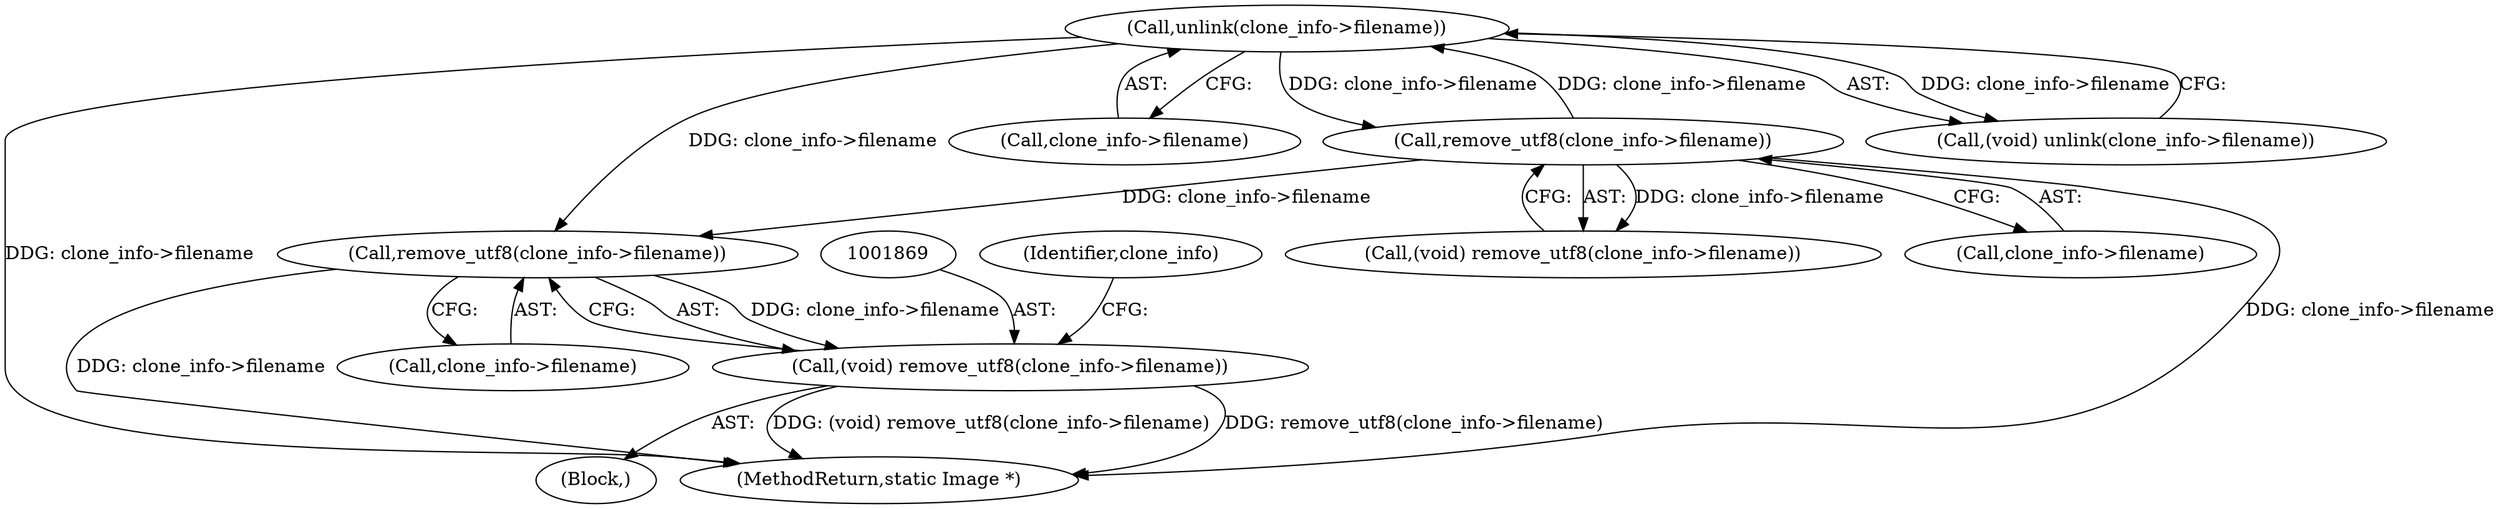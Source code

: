 digraph "0_ImageMagick_e5c063a1007506ba69e97a35effcdef944421c89@API" {
"1001870" [label="(Call,remove_utf8(clone_info->filename))"];
"1001750" [label="(Call,unlink(clone_info->filename))"];
"1001663" [label="(Call,remove_utf8(clone_info->filename))"];
"1001868" [label="(Call,(void) remove_utf8(clone_info->filename))"];
"1001751" [label="(Call,clone_info->filename)"];
"1001868" [label="(Call,(void) remove_utf8(clone_info->filename))"];
"1001910" [label="(MethodReturn,static Image *)"];
"1001750" [label="(Call,unlink(clone_info->filename))"];
"1001664" [label="(Call,clone_info->filename)"];
"1001858" [label="(Block,)"];
"1001748" [label="(Call,(void) unlink(clone_info->filename))"];
"1001871" [label="(Call,clone_info->filename)"];
"1001870" [label="(Call,remove_utf8(clone_info->filename))"];
"1001661" [label="(Call,(void) remove_utf8(clone_info->filename))"];
"1001663" [label="(Call,remove_utf8(clone_info->filename))"];
"1001875" [label="(Identifier,clone_info)"];
"1001870" -> "1001868"  [label="AST: "];
"1001870" -> "1001871"  [label="CFG: "];
"1001871" -> "1001870"  [label="AST: "];
"1001868" -> "1001870"  [label="CFG: "];
"1001870" -> "1001910"  [label="DDG: clone_info->filename"];
"1001870" -> "1001868"  [label="DDG: clone_info->filename"];
"1001750" -> "1001870"  [label="DDG: clone_info->filename"];
"1001663" -> "1001870"  [label="DDG: clone_info->filename"];
"1001750" -> "1001748"  [label="AST: "];
"1001750" -> "1001751"  [label="CFG: "];
"1001751" -> "1001750"  [label="AST: "];
"1001748" -> "1001750"  [label="CFG: "];
"1001750" -> "1001910"  [label="DDG: clone_info->filename"];
"1001750" -> "1001663"  [label="DDG: clone_info->filename"];
"1001750" -> "1001748"  [label="DDG: clone_info->filename"];
"1001663" -> "1001750"  [label="DDG: clone_info->filename"];
"1001663" -> "1001661"  [label="AST: "];
"1001663" -> "1001664"  [label="CFG: "];
"1001664" -> "1001663"  [label="AST: "];
"1001661" -> "1001663"  [label="CFG: "];
"1001663" -> "1001910"  [label="DDG: clone_info->filename"];
"1001663" -> "1001661"  [label="DDG: clone_info->filename"];
"1001868" -> "1001858"  [label="AST: "];
"1001869" -> "1001868"  [label="AST: "];
"1001875" -> "1001868"  [label="CFG: "];
"1001868" -> "1001910"  [label="DDG: remove_utf8(clone_info->filename)"];
"1001868" -> "1001910"  [label="DDG: (void) remove_utf8(clone_info->filename)"];
}
